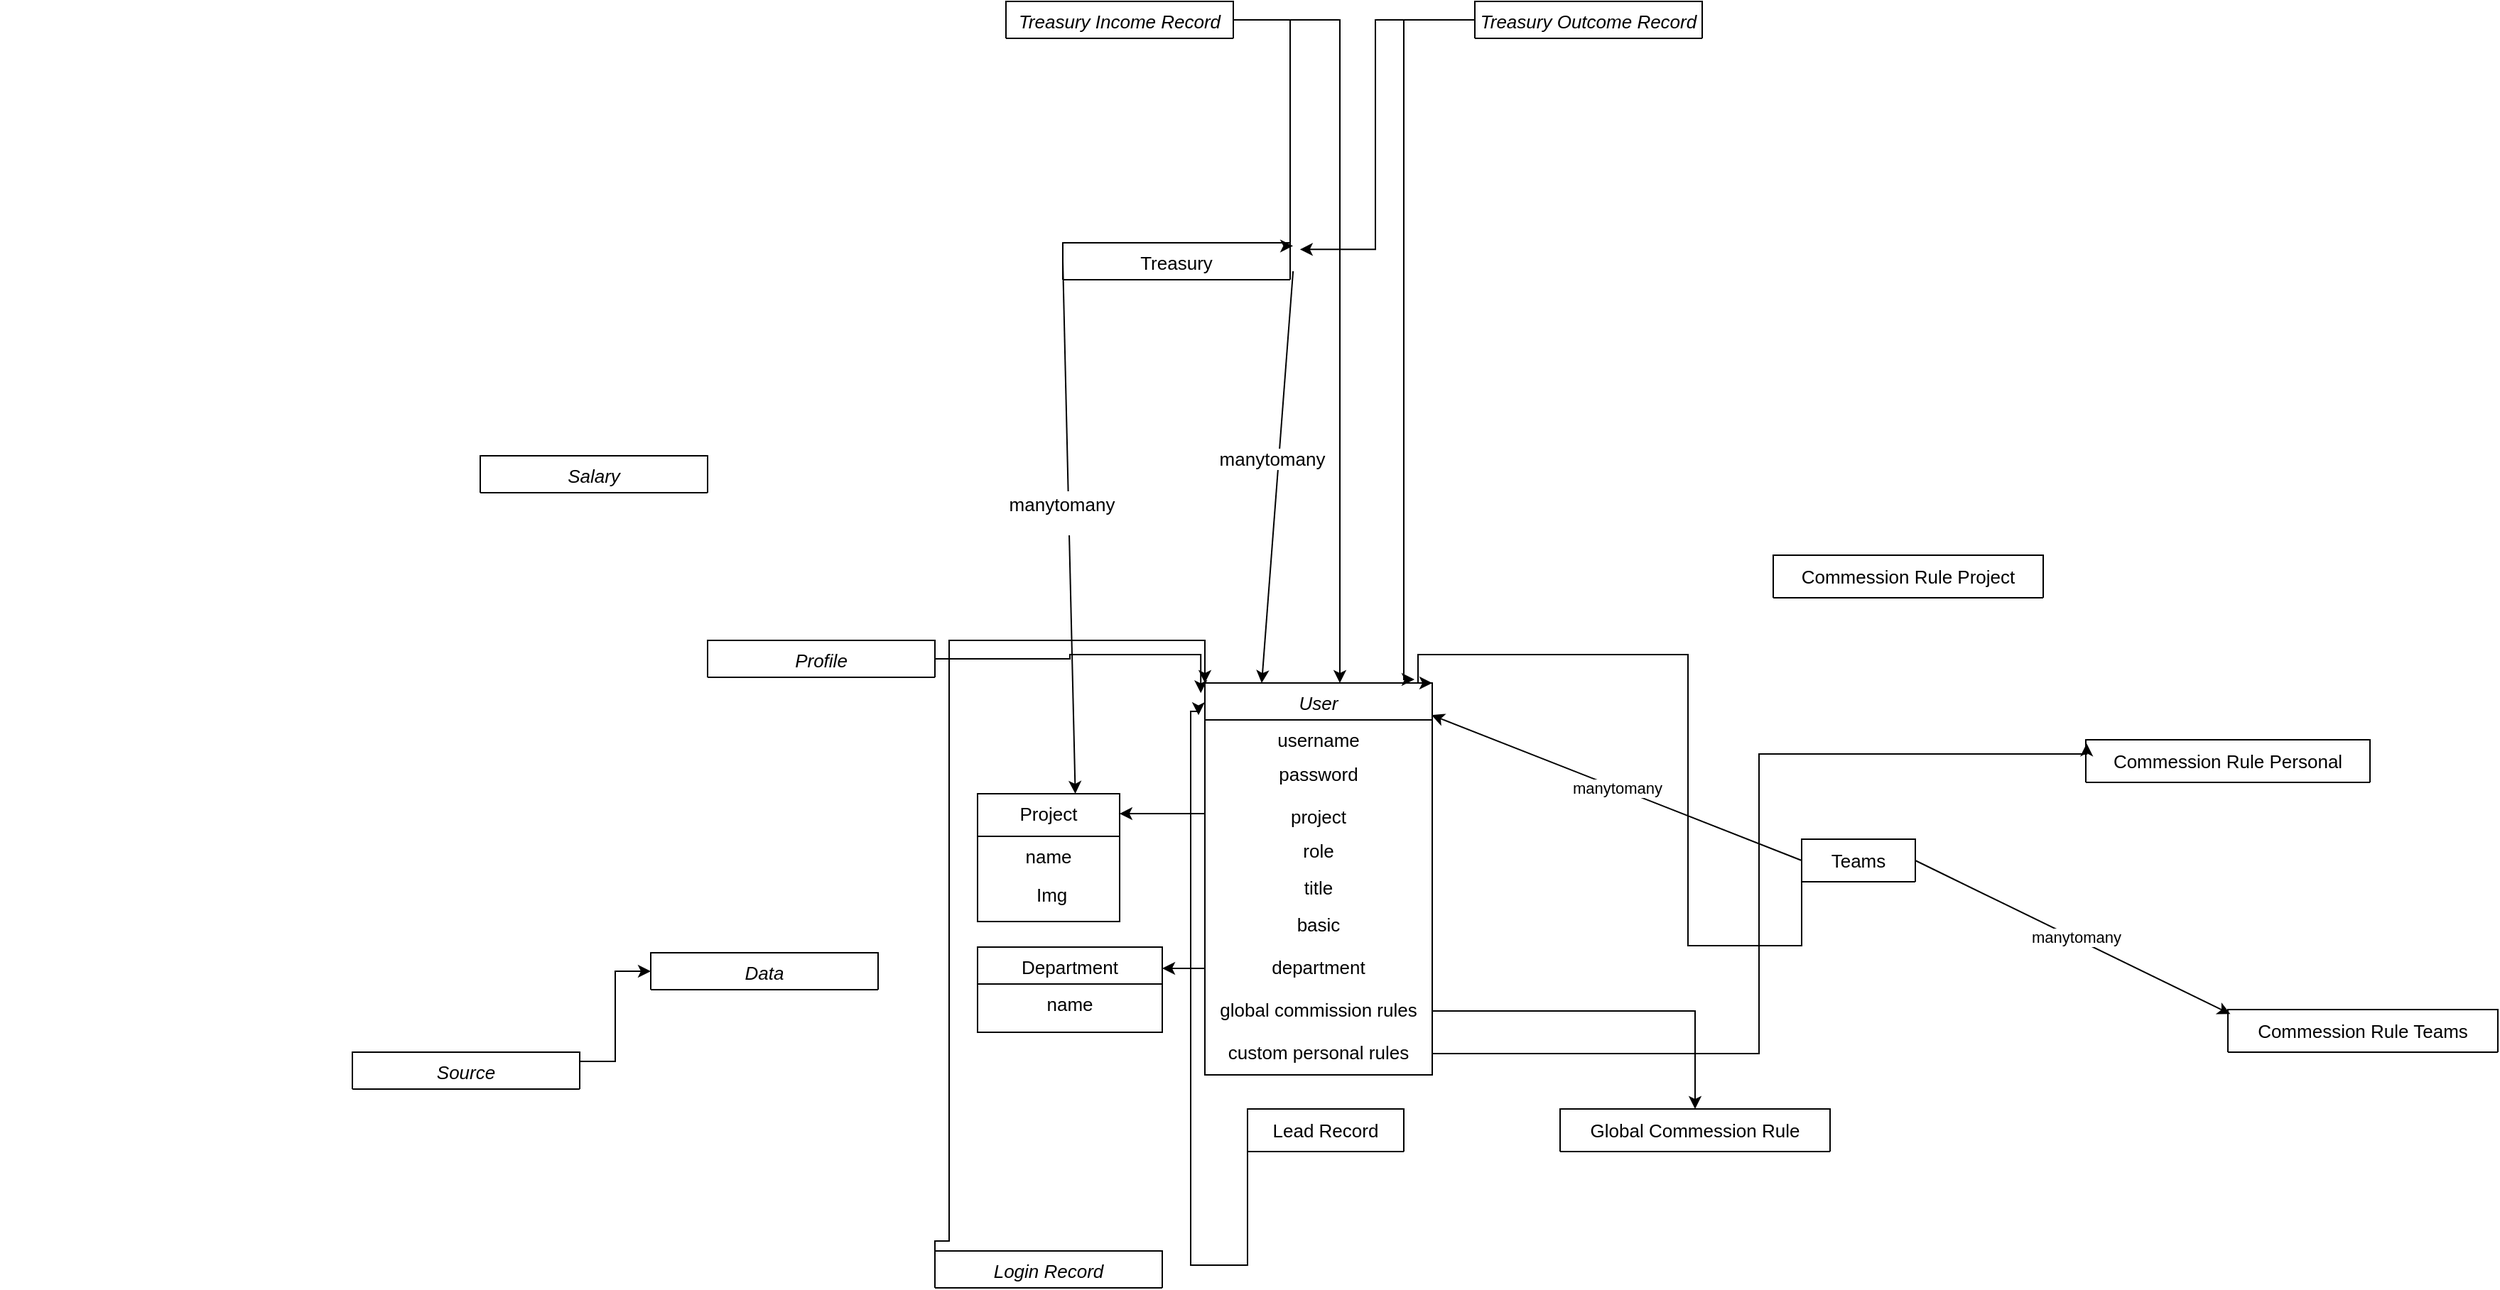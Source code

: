 <mxfile version="24.0.5" type="device">
  <diagram id="C5RBs43oDa-KdzZeNtuy" name="Page-1">
    <mxGraphModel dx="1195" dy="1643" grid="1" gridSize="10" guides="1" tooltips="1" connect="1" arrows="1" fold="1" page="1" pageScale="1" pageWidth="2000" pageHeight="1000" math="0" shadow="0">
      <root>
        <mxCell id="WIyWlLk6GJQsqaUBKTNV-0" />
        <mxCell id="WIyWlLk6GJQsqaUBKTNV-1" parent="WIyWlLk6GJQsqaUBKTNV-0" />
        <mxCell id="zkfFHV4jXpPFQw0GAbJ--0" value="User" style="swimlane;fontStyle=2;align=center;verticalAlign=top;childLayout=stackLayout;horizontal=1;startSize=26;horizontalStack=0;resizeParent=1;resizeLast=0;collapsible=1;marginBottom=0;rounded=0;shadow=0;strokeWidth=1;fontSize=13;" parent="WIyWlLk6GJQsqaUBKTNV-1" vertex="1">
          <mxGeometry x="950" y="320" width="160" height="276" as="geometry">
            <mxRectangle x="230" y="140" width="160" height="26" as="alternateBounds" />
          </mxGeometry>
        </mxCell>
        <mxCell id="zkfFHV4jXpPFQw0GAbJ--3" value="username" style="text;align=center;verticalAlign=top;spacingLeft=4;spacingRight=4;overflow=hidden;rotatable=0;points=[[0,0.5],[1,0.5]];portConstraint=eastwest;rounded=0;shadow=0;html=0;fontSize=13;" parent="zkfFHV4jXpPFQw0GAbJ--0" vertex="1">
          <mxGeometry y="26" width="160" height="24" as="geometry" />
        </mxCell>
        <mxCell id="4LN0bweoGvLOUeX2xWtK-4" value="password" style="text;align=center;verticalAlign=top;spacingLeft=4;spacingRight=4;overflow=hidden;rotatable=0;points=[[0,0.5],[1,0.5]];portConstraint=eastwest;rounded=0;shadow=0;html=0;fontSize=13;" parent="zkfFHV4jXpPFQw0GAbJ--0" vertex="1">
          <mxGeometry y="50" width="160" height="30" as="geometry" />
        </mxCell>
        <mxCell id="zkfFHV4jXpPFQw0GAbJ--1" value="project" style="text;align=center;verticalAlign=top;spacingLeft=4;spacingRight=4;overflow=hidden;rotatable=0;points=[[0,0.5],[1,0.5]];portConstraint=eastwest;fontSize=13;" parent="zkfFHV4jXpPFQw0GAbJ--0" vertex="1">
          <mxGeometry y="80" width="160" height="24" as="geometry" />
        </mxCell>
        <mxCell id="zkfFHV4jXpPFQw0GAbJ--2" value="role&#xa;" style="text;align=center;verticalAlign=top;spacingLeft=4;spacingRight=4;overflow=hidden;rotatable=0;points=[[0,0.5],[1,0.5]];portConstraint=eastwest;rounded=0;shadow=0;html=0;fontSize=13;" parent="zkfFHV4jXpPFQw0GAbJ--0" vertex="1">
          <mxGeometry y="104" width="160" height="26" as="geometry" />
        </mxCell>
        <mxCell id="BGlEVqKwnD3OIXZ4mzL4-14" value="title" style="text;align=center;verticalAlign=top;spacingLeft=4;spacingRight=4;overflow=hidden;rotatable=0;points=[[0,0.5],[1,0.5]];portConstraint=eastwest;rounded=0;shadow=0;html=0;fontSize=13;" parent="zkfFHV4jXpPFQw0GAbJ--0" vertex="1">
          <mxGeometry y="130" width="160" height="26" as="geometry" />
        </mxCell>
        <mxCell id="4LN0bweoGvLOUeX2xWtK-114" value="basic" style="text;align=center;verticalAlign=top;spacingLeft=4;spacingRight=4;overflow=hidden;rotatable=0;points=[[0,0.5],[1,0.5]];portConstraint=eastwest;rounded=0;shadow=0;html=0;fontSize=13;" parent="zkfFHV4jXpPFQw0GAbJ--0" vertex="1">
          <mxGeometry y="156" width="160" height="30" as="geometry" />
        </mxCell>
        <mxCell id="4LN0bweoGvLOUeX2xWtK-130" value="department" style="text;align=center;verticalAlign=top;spacingLeft=4;spacingRight=4;overflow=hidden;rotatable=0;points=[[0,0.5],[1,0.5]];portConstraint=eastwest;rounded=0;shadow=0;html=0;fontSize=13;" parent="zkfFHV4jXpPFQw0GAbJ--0" vertex="1">
          <mxGeometry y="186" width="160" height="30" as="geometry" />
        </mxCell>
        <mxCell id="BGlEVqKwnD3OIXZ4mzL4-32" value="global commission rules" style="text;align=center;verticalAlign=top;spacingLeft=4;spacingRight=4;overflow=hidden;rotatable=0;points=[[0,0.5],[1,0.5]];portConstraint=eastwest;rounded=0;shadow=0;html=0;fontSize=13;" parent="zkfFHV4jXpPFQw0GAbJ--0" vertex="1">
          <mxGeometry y="216" width="160" height="30" as="geometry" />
        </mxCell>
        <mxCell id="BGlEVqKwnD3OIXZ4mzL4-76" value="custom personal rules" style="text;align=center;verticalAlign=top;spacingLeft=4;spacingRight=4;overflow=hidden;rotatable=0;points=[[0,0.5],[1,0.5]];portConstraint=eastwest;rounded=0;shadow=0;html=0;fontSize=13;" parent="zkfFHV4jXpPFQw0GAbJ--0" vertex="1">
          <mxGeometry y="246" width="160" height="30" as="geometry" />
        </mxCell>
        <mxCell id="zkfFHV4jXpPFQw0GAbJ--13" value="Project" style="swimlane;fontStyle=0;align=center;verticalAlign=top;childLayout=stackLayout;horizontal=1;startSize=30;horizontalStack=0;resizeParent=1;resizeLast=0;collapsible=1;marginBottom=0;rounded=0;shadow=0;strokeWidth=1;fontSize=13;" parent="WIyWlLk6GJQsqaUBKTNV-1" vertex="1">
          <mxGeometry x="790" y="398" width="100" height="90" as="geometry">
            <mxRectangle x="340" y="380" width="170" height="26" as="alternateBounds" />
          </mxGeometry>
        </mxCell>
        <mxCell id="zkfFHV4jXpPFQw0GAbJ--14" value="name&#xa;" style="text;align=center;verticalAlign=top;spacingLeft=4;spacingRight=4;overflow=hidden;rotatable=0;points=[[0,0.5],[1,0.5]];portConstraint=eastwest;fontSize=13;" parent="zkfFHV4jXpPFQw0GAbJ--13" vertex="1">
          <mxGeometry y="30" width="100" height="26" as="geometry" />
        </mxCell>
        <mxCell id="4LN0bweoGvLOUeX2xWtK-0" value="&amp;nbsp;Img" style="text;html=1;align=center;verticalAlign=middle;resizable=0;points=[];autosize=1;strokeColor=none;fillColor=none;fontSize=13;" parent="zkfFHV4jXpPFQw0GAbJ--13" vertex="1">
          <mxGeometry y="56" width="100" height="30" as="geometry" />
        </mxCell>
        <mxCell id="4LN0bweoGvLOUeX2xWtK-19" style="edgeStyle=elbowEdgeStyle;rounded=0;orthogonalLoop=1;jettySize=auto;html=1;exitX=0.75;exitY=0;exitDx=0;exitDy=0;align=center;fontSize=13;" parent="WIyWlLk6GJQsqaUBKTNV-1" edge="1">
          <mxGeometry relative="1" as="geometry">
            <mxPoint x="150" y="-5" as="sourcePoint" />
            <mxPoint x="150" y="-5" as="targetPoint" />
          </mxGeometry>
        </mxCell>
        <mxCell id="4LN0bweoGvLOUeX2xWtK-20" style="edgeStyle=elbowEdgeStyle;rounded=0;orthogonalLoop=1;jettySize=auto;html=1;exitX=0.5;exitY=0;exitDx=0;exitDy=0;align=center;fontSize=13;" parent="WIyWlLk6GJQsqaUBKTNV-1" edge="1">
          <mxGeometry relative="1" as="geometry">
            <mxPoint x="110" y="-5" as="sourcePoint" />
            <mxPoint x="110" y="-5" as="targetPoint" />
          </mxGeometry>
        </mxCell>
        <mxCell id="4LN0bweoGvLOUeX2xWtK-21" value="Treasury" style="swimlane;fontStyle=0;align=center;verticalAlign=top;childLayout=stackLayout;horizontal=1;startSize=26;horizontalStack=0;resizeParent=1;resizeLast=0;collapsible=1;marginBottom=0;rounded=0;shadow=0;strokeWidth=1;fontSize=13;" parent="WIyWlLk6GJQsqaUBKTNV-1" vertex="1" collapsed="1">
          <mxGeometry x="850" y="10" width="160" height="26" as="geometry">
            <mxRectangle x="850" y="10" width="100" height="110" as="alternateBounds" />
          </mxGeometry>
        </mxCell>
        <mxCell id="4LN0bweoGvLOUeX2xWtK-22" value="name" style="text;align=center;verticalAlign=top;spacingLeft=4;spacingRight=4;overflow=hidden;rotatable=0;points=[[0,0.5],[1,0.5]];portConstraint=eastwest;fontSize=13;" parent="4LN0bweoGvLOUeX2xWtK-21" vertex="1">
          <mxGeometry y="26" width="100" height="26" as="geometry" />
        </mxCell>
        <mxCell id="4LN0bweoGvLOUeX2xWtK-23" value="owners" style="text;align=center;verticalAlign=top;spacingLeft=4;spacingRight=4;overflow=hidden;rotatable=0;points=[[0,0.5],[1,0.5]];portConstraint=eastwest;rounded=0;shadow=0;html=0;fontSize=13;" parent="4LN0bweoGvLOUeX2xWtK-21" vertex="1">
          <mxGeometry y="52" width="100" height="26" as="geometry" />
        </mxCell>
        <mxCell id="4LN0bweoGvLOUeX2xWtK-24" value="projects" style="text;align=center;verticalAlign=top;spacingLeft=4;spacingRight=4;overflow=hidden;rotatable=0;points=[[0,0.5],[1,0.5]];portConstraint=eastwest;rounded=0;shadow=0;html=0;fontSize=13;" parent="4LN0bweoGvLOUeX2xWtK-21" vertex="1">
          <mxGeometry y="78" width="100" height="26" as="geometry" />
        </mxCell>
        <mxCell id="4LN0bweoGvLOUeX2xWtK-29" value="" style="endArrow=classic;html=1;rounded=0;entryX=0.688;entryY=0;entryDx=0;entryDy=0;entryPerimeter=0;exitX=0;exitY=0.5;exitDx=0;exitDy=0;align=center;fontSize=13;" parent="WIyWlLk6GJQsqaUBKTNV-1" source="4LN0bweoGvLOUeX2xWtK-24" target="zkfFHV4jXpPFQw0GAbJ--13" edge="1">
          <mxGeometry relative="1" as="geometry">
            <mxPoint x="710" y="70" as="sourcePoint" />
            <mxPoint x="810" y="70" as="targetPoint" />
          </mxGeometry>
        </mxCell>
        <mxCell id="4LN0bweoGvLOUeX2xWtK-31" value="meny&lt;div style=&quot;font-size: 13px;&quot;&gt;&lt;br style=&quot;font-size: 13px;&quot;&gt;&lt;/div&gt;" style="edgeLabel;html=1;align=center;verticalAlign=middle;resizable=0;points=[];fontSize=13;" parent="4LN0bweoGvLOUeX2xWtK-29" vertex="1" connectable="0">
          <mxGeometry x="-0.06" y="1" relative="1" as="geometry">
            <mxPoint as="offset" />
          </mxGeometry>
        </mxCell>
        <mxCell id="4LN0bweoGvLOUeX2xWtK-32" value="manytomany" style="edgeLabel;html=1;align=center;verticalAlign=middle;resizable=0;points=[];fontSize=13;" parent="4LN0bweoGvLOUeX2xWtK-29" vertex="1" connectable="0">
          <mxGeometry x="-0.089" y="-5" relative="1" as="geometry">
            <mxPoint as="offset" />
          </mxGeometry>
        </mxCell>
        <mxCell id="4LN0bweoGvLOUeX2xWtK-33" value="" style="endArrow=classic;html=1;rounded=0;entryX=0.25;entryY=0;entryDx=0;entryDy=0;exitX=1.013;exitY=0.769;exitDx=0;exitDy=0;exitPerimeter=0;align=center;fontSize=13;" parent="WIyWlLk6GJQsqaUBKTNV-1" source="4LN0bweoGvLOUeX2xWtK-23" target="zkfFHV4jXpPFQw0GAbJ--0" edge="1">
          <mxGeometry relative="1" as="geometry">
            <mxPoint x="1220" y="150" as="sourcePoint" />
            <mxPoint x="1060" y="189" as="targetPoint" />
          </mxGeometry>
        </mxCell>
        <mxCell id="4LN0bweoGvLOUeX2xWtK-36" value="manytomany" style="edgeLabel;html=1;align=center;verticalAlign=middle;resizable=0;points=[];fontSize=13;" parent="4LN0bweoGvLOUeX2xWtK-33" vertex="1" connectable="0">
          <mxGeometry x="-0.089" y="-5" relative="1" as="geometry">
            <mxPoint as="offset" />
          </mxGeometry>
        </mxCell>
        <mxCell id="BGlEVqKwnD3OIXZ4mzL4-96" style="edgeStyle=orthogonalEdgeStyle;rounded=0;orthogonalLoop=1;jettySize=auto;html=1;exitX=1;exitY=0.25;exitDx=0;exitDy=0;entryX=0;entryY=0.5;entryDx=0;entryDy=0;" parent="WIyWlLk6GJQsqaUBKTNV-1" source="4LN0bweoGvLOUeX2xWtK-41" target="BGlEVqKwnD3OIXZ4mzL4-84" edge="1">
          <mxGeometry relative="1" as="geometry" />
        </mxCell>
        <mxCell id="4LN0bweoGvLOUeX2xWtK-41" value="Source" style="swimlane;fontStyle=2;align=center;verticalAlign=top;childLayout=stackLayout;horizontal=1;startSize=26;horizontalStack=0;resizeParent=1;resizeLast=0;collapsible=1;marginBottom=0;rounded=0;shadow=0;strokeWidth=1;fontSize=13;" parent="WIyWlLk6GJQsqaUBKTNV-1" vertex="1" collapsed="1">
          <mxGeometry x="350" y="580" width="160" height="26" as="geometry">
            <mxRectangle x="350" y="580" width="130" height="60" as="alternateBounds" />
          </mxGeometry>
        </mxCell>
        <mxCell id="4LN0bweoGvLOUeX2xWtK-42" value="name" style="text;align=center;verticalAlign=top;spacingLeft=4;spacingRight=4;overflow=hidden;rotatable=0;points=[[0,0.5],[1,0.5]];portConstraint=eastwest;rounded=0;shadow=0;html=0;fontSize=13;" parent="4LN0bweoGvLOUeX2xWtK-41" vertex="1">
          <mxGeometry y="26" width="130" height="24" as="geometry" />
        </mxCell>
        <mxCell id="4LN0bweoGvLOUeX2xWtK-47" value="Treasury Income Record" style="swimlane;fontStyle=2;align=center;verticalAlign=top;childLayout=stackLayout;horizontal=1;startSize=26;horizontalStack=0;resizeParent=1;resizeLast=0;collapsible=1;marginBottom=0;rounded=0;shadow=0;strokeWidth=1;fontSize=13;" parent="WIyWlLk6GJQsqaUBKTNV-1" vertex="1" collapsed="1">
          <mxGeometry x="810" y="-160" width="160" height="26" as="geometry">
            <mxRectangle x="810" y="-160" width="170" height="130" as="alternateBounds" />
          </mxGeometry>
        </mxCell>
        <mxCell id="4LN0bweoGvLOUeX2xWtK-48" value="user" style="text;align=center;verticalAlign=top;spacingLeft=4;spacingRight=4;overflow=hidden;rotatable=0;points=[[0,0.5],[1,0.5]];portConstraint=eastwest;rounded=0;shadow=0;html=0;fontSize=13;" parent="4LN0bweoGvLOUeX2xWtK-47" vertex="1">
          <mxGeometry y="26" width="170" height="24" as="geometry" />
        </mxCell>
        <mxCell id="4LN0bweoGvLOUeX2xWtK-49" value="amount" style="text;align=center;verticalAlign=top;spacingLeft=4;spacingRight=4;overflow=hidden;rotatable=0;points=[[0,0.5],[1,0.5]];portConstraint=eastwest;rounded=0;shadow=0;html=0;fontSize=13;" parent="4LN0bweoGvLOUeX2xWtK-47" vertex="1">
          <mxGeometry y="50" width="170" height="26" as="geometry" />
        </mxCell>
        <mxCell id="4LN0bweoGvLOUeX2xWtK-50" value="details" style="text;align=center;verticalAlign=top;spacingLeft=4;spacingRight=4;overflow=hidden;rotatable=0;points=[[0,0.5],[1,0.5]];portConstraint=eastwest;fontSize=13;" parent="4LN0bweoGvLOUeX2xWtK-47" vertex="1">
          <mxGeometry y="76" width="170" height="24" as="geometry" />
        </mxCell>
        <mxCell id="4LN0bweoGvLOUeX2xWtK-51" value="Treasury" style="text;align=center;verticalAlign=top;spacingLeft=4;spacingRight=4;overflow=hidden;rotatable=0;points=[[0,0.5],[1,0.5]];portConstraint=eastwest;fontSize=13;" parent="4LN0bweoGvLOUeX2xWtK-47" vertex="1">
          <mxGeometry y="100" width="170" height="24" as="geometry" />
        </mxCell>
        <mxCell id="4LN0bweoGvLOUeX2xWtK-52" style="edgeStyle=elbowEdgeStyle;rounded=0;orthogonalLoop=1;jettySize=auto;html=1;exitX=1;exitY=0.5;exitDx=0;exitDy=0;entryX=1.013;entryY=0.085;entryDx=0;entryDy=0;entryPerimeter=0;align=center;fontSize=13;" parent="WIyWlLk6GJQsqaUBKTNV-1" source="4LN0bweoGvLOUeX2xWtK-51" target="4LN0bweoGvLOUeX2xWtK-21" edge="1">
          <mxGeometry relative="1" as="geometry">
            <mxPoint x="990" y="10" as="targetPoint" />
            <Array as="points">
              <mxPoint x="1010" y="-10" />
              <mxPoint x="990" y="10" />
            </Array>
          </mxGeometry>
        </mxCell>
        <mxCell id="4LN0bweoGvLOUeX2xWtK-53" style="edgeStyle=elbowEdgeStyle;rounded=0;orthogonalLoop=1;jettySize=auto;html=1;exitX=1;exitY=0.5;exitDx=0;exitDy=0;align=center;fontSize=13;" parent="WIyWlLk6GJQsqaUBKTNV-1" source="4LN0bweoGvLOUeX2xWtK-48" edge="1">
          <mxGeometry relative="1" as="geometry">
            <Array as="points">
              <mxPoint x="1045" y="100" />
            </Array>
            <mxPoint x="1045" y="320" as="targetPoint" />
          </mxGeometry>
        </mxCell>
        <mxCell id="4LN0bweoGvLOUeX2xWtK-110" value="Commession Rule Teams" style="swimlane;fontStyle=0;childLayout=stackLayout;horizontal=1;startSize=30;horizontalStack=0;resizeParent=1;resizeParentMax=0;resizeLast=0;collapsible=1;marginBottom=0;whiteSpace=wrap;html=1;align=center;fontSize=13;" parent="WIyWlLk6GJQsqaUBKTNV-1" vertex="1" collapsed="1">
          <mxGeometry x="1670" y="550" width="190" height="30" as="geometry">
            <mxRectangle x="1670" y="550" width="170" height="120" as="alternateBounds" />
          </mxGeometry>
        </mxCell>
        <mxCell id="4LN0bweoGvLOUeX2xWtK-112" value="min" style="text;strokeColor=none;fillColor=none;align=center;verticalAlign=middle;spacingLeft=4;spacingRight=4;overflow=hidden;points=[[0,0.5],[1,0.5]];portConstraint=eastwest;rotatable=0;whiteSpace=wrap;html=1;fontSize=13;" parent="4LN0bweoGvLOUeX2xWtK-110" vertex="1">
          <mxGeometry y="30" width="170" height="30" as="geometry" />
        </mxCell>
        <mxCell id="4LN0bweoGvLOUeX2xWtK-113" value="max" style="text;strokeColor=none;fillColor=none;align=center;verticalAlign=middle;spacingLeft=4;spacingRight=4;overflow=hidden;points=[[0,0.5],[1,0.5]];portConstraint=eastwest;rotatable=0;whiteSpace=wrap;html=1;fontSize=13;" parent="4LN0bweoGvLOUeX2xWtK-110" vertex="1">
          <mxGeometry y="60" width="170" height="30" as="geometry" />
        </mxCell>
        <mxCell id="BGlEVqKwnD3OIXZ4mzL4-15" value="price" style="text;strokeColor=none;fillColor=none;align=center;verticalAlign=middle;spacingLeft=4;spacingRight=4;overflow=hidden;points=[[0,0.5],[1,0.5]];portConstraint=eastwest;rotatable=0;whiteSpace=wrap;html=1;fontSize=13;" parent="4LN0bweoGvLOUeX2xWtK-110" vertex="1">
          <mxGeometry y="90" width="170" height="30" as="geometry" />
        </mxCell>
        <mxCell id="4LN0bweoGvLOUeX2xWtK-116" value="Teams" style="swimlane;fontStyle=0;childLayout=stackLayout;horizontal=1;startSize=30;horizontalStack=0;resizeParent=1;resizeParentMax=0;resizeLast=0;collapsible=1;marginBottom=0;whiteSpace=wrap;html=1;align=center;fontSize=13;" parent="WIyWlLk6GJQsqaUBKTNV-1" vertex="1" collapsed="1">
          <mxGeometry x="1370" y="430" width="80" height="30" as="geometry">
            <mxRectangle x="1370" y="430" width="170" height="150" as="alternateBounds" />
          </mxGeometry>
        </mxCell>
        <mxCell id="4LN0bweoGvLOUeX2xWtK-118" value="name" style="text;strokeColor=none;fillColor=none;align=center;verticalAlign=middle;spacingLeft=4;spacingRight=4;overflow=hidden;points=[[0,0.5],[1,0.5]];portConstraint=eastwest;rotatable=0;whiteSpace=wrap;html=1;fontSize=13;" parent="4LN0bweoGvLOUeX2xWtK-116" vertex="1">
          <mxGeometry y="30" width="170" height="30" as="geometry" />
        </mxCell>
        <mxCell id="4LN0bweoGvLOUeX2xWtK-117" value="monitor" style="text;strokeColor=none;fillColor=none;align=center;verticalAlign=middle;spacingLeft=4;spacingRight=4;overflow=hidden;points=[[0,0.5],[1,0.5]];portConstraint=eastwest;rotatable=0;whiteSpace=wrap;html=1;fontSize=13;" parent="4LN0bweoGvLOUeX2xWtK-116" vertex="1">
          <mxGeometry y="60" width="170" height="30" as="geometry" />
        </mxCell>
        <mxCell id="BGlEVqKwnD3OIXZ4mzL4-9" value="users" style="text;strokeColor=none;fillColor=none;align=center;verticalAlign=middle;spacingLeft=4;spacingRight=4;overflow=hidden;points=[[0,0.5],[1,0.5]];portConstraint=eastwest;rotatable=0;whiteSpace=wrap;html=1;fontSize=13;" parent="4LN0bweoGvLOUeX2xWtK-116" vertex="1">
          <mxGeometry y="90" width="170" height="30" as="geometry" />
        </mxCell>
        <mxCell id="BGlEVqKwnD3OIXZ4mzL4-16" value="commission rules" style="text;strokeColor=none;fillColor=none;align=center;verticalAlign=middle;spacingLeft=4;spacingRight=4;overflow=hidden;points=[[0,0.5],[1,0.5]];portConstraint=eastwest;rotatable=0;whiteSpace=wrap;html=1;fontSize=13;" parent="4LN0bweoGvLOUeX2xWtK-116" vertex="1">
          <mxGeometry y="120" width="170" height="30" as="geometry" />
        </mxCell>
        <mxCell id="4LN0bweoGvLOUeX2xWtK-119" value="Treasury Outcome Record" style="swimlane;fontStyle=2;align=center;verticalAlign=top;childLayout=stackLayout;horizontal=1;startSize=26;horizontalStack=0;resizeParent=1;resizeLast=0;collapsible=1;marginBottom=0;rounded=0;shadow=0;strokeWidth=1;fontSize=13;" parent="WIyWlLk6GJQsqaUBKTNV-1" vertex="1" collapsed="1">
          <mxGeometry x="1140" y="-160" width="160" height="26" as="geometry">
            <mxRectangle x="1140" y="-160" width="180" height="130" as="alternateBounds" />
          </mxGeometry>
        </mxCell>
        <mxCell id="4LN0bweoGvLOUeX2xWtK-120" value="user" style="text;align=center;verticalAlign=top;spacingLeft=4;spacingRight=4;overflow=hidden;rotatable=0;points=[[0,0.5],[1,0.5]];portConstraint=eastwest;rounded=0;shadow=0;html=0;fontSize=13;" parent="4LN0bweoGvLOUeX2xWtK-119" vertex="1">
          <mxGeometry y="26" width="180" height="24" as="geometry" />
        </mxCell>
        <mxCell id="4LN0bweoGvLOUeX2xWtK-121" value="amount" style="text;align=center;verticalAlign=top;spacingLeft=4;spacingRight=4;overflow=hidden;rotatable=0;points=[[0,0.5],[1,0.5]];portConstraint=eastwest;rounded=0;shadow=0;html=0;fontSize=13;" parent="4LN0bweoGvLOUeX2xWtK-119" vertex="1">
          <mxGeometry y="50" width="180" height="26" as="geometry" />
        </mxCell>
        <mxCell id="4LN0bweoGvLOUeX2xWtK-122" value="details" style="text;align=center;verticalAlign=top;spacingLeft=4;spacingRight=4;overflow=hidden;rotatable=0;points=[[0,0.5],[1,0.5]];portConstraint=eastwest;fontSize=13;" parent="4LN0bweoGvLOUeX2xWtK-119" vertex="1">
          <mxGeometry y="76" width="180" height="24" as="geometry" />
        </mxCell>
        <mxCell id="4LN0bweoGvLOUeX2xWtK-123" value="Treasury" style="text;align=center;verticalAlign=top;spacingLeft=4;spacingRight=4;overflow=hidden;rotatable=0;points=[[0,0.5],[1,0.5]];portConstraint=eastwest;fontSize=13;" parent="4LN0bweoGvLOUeX2xWtK-119" vertex="1">
          <mxGeometry y="100" width="180" height="24" as="geometry" />
        </mxCell>
        <mxCell id="4LN0bweoGvLOUeX2xWtK-125" style="edgeStyle=elbowEdgeStyle;rounded=0;orthogonalLoop=1;jettySize=auto;html=1;exitX=0;exitY=0.5;exitDx=0;exitDy=0;entryX=1.043;entryY=0.179;entryDx=0;entryDy=0;entryPerimeter=0;" parent="WIyWlLk6GJQsqaUBKTNV-1" source="4LN0bweoGvLOUeX2xWtK-123" target="4LN0bweoGvLOUeX2xWtK-21" edge="1">
          <mxGeometry relative="1" as="geometry">
            <Array as="points">
              <mxPoint x="1070" />
            </Array>
          </mxGeometry>
        </mxCell>
        <mxCell id="4LN0bweoGvLOUeX2xWtK-126" style="edgeStyle=elbowEdgeStyle;rounded=0;orthogonalLoop=1;jettySize=auto;html=1;exitX=0;exitY=0.5;exitDx=0;exitDy=0;entryX=0.922;entryY=-0.009;entryDx=0;entryDy=0;entryPerimeter=0;" parent="WIyWlLk6GJQsqaUBKTNV-1" source="4LN0bweoGvLOUeX2xWtK-120" target="zkfFHV4jXpPFQw0GAbJ--0" edge="1">
          <mxGeometry relative="1" as="geometry">
            <mxPoint x="1090" y="310" as="targetPoint" />
            <Array as="points">
              <mxPoint x="1090" y="90" />
            </Array>
          </mxGeometry>
        </mxCell>
        <mxCell id="4LN0bweoGvLOUeX2xWtK-127" value="Department&#xa;" style="swimlane;fontStyle=0;align=center;verticalAlign=top;childLayout=stackLayout;horizontal=1;startSize=26;horizontalStack=0;resizeParent=1;resizeLast=0;collapsible=1;marginBottom=0;rounded=0;shadow=0;strokeWidth=1;fontSize=13;" parent="WIyWlLk6GJQsqaUBKTNV-1" vertex="1">
          <mxGeometry x="790" y="506" width="130" height="60" as="geometry">
            <mxRectangle x="130" y="380" width="160" height="26" as="alternateBounds" />
          </mxGeometry>
        </mxCell>
        <mxCell id="4LN0bweoGvLOUeX2xWtK-128" value="name" style="text;align=center;verticalAlign=top;spacingLeft=4;spacingRight=4;overflow=hidden;rotatable=0;points=[[0,0.5],[1,0.5]];portConstraint=eastwest;fontSize=13;" parent="4LN0bweoGvLOUeX2xWtK-127" vertex="1">
          <mxGeometry y="26" width="130" height="26" as="geometry" />
        </mxCell>
        <mxCell id="4LN0bweoGvLOUeX2xWtK-131" style="edgeStyle=elbowEdgeStyle;rounded=0;orthogonalLoop=1;jettySize=auto;html=1;exitX=0;exitY=0.5;exitDx=0;exitDy=0;entryX=1;entryY=0.25;entryDx=0;entryDy=0;" parent="WIyWlLk6GJQsqaUBKTNV-1" source="4LN0bweoGvLOUeX2xWtK-130" target="4LN0bweoGvLOUeX2xWtK-127" edge="1">
          <mxGeometry relative="1" as="geometry" />
        </mxCell>
        <mxCell id="BGlEVqKwnD3OIXZ4mzL4-12" value="" style="endArrow=classic;html=1;rounded=0;exitX=0;exitY=0.5;exitDx=0;exitDy=0;entryX=0.997;entryY=0.082;entryDx=0;entryDy=0;entryPerimeter=0;" parent="WIyWlLk6GJQsqaUBKTNV-1" source="BGlEVqKwnD3OIXZ4mzL4-9" target="zkfFHV4jXpPFQw0GAbJ--0" edge="1">
          <mxGeometry relative="1" as="geometry">
            <mxPoint x="1410" y="695.0" as="sourcePoint" />
            <mxPoint x="1140" y="510" as="targetPoint" />
            <Array as="points" />
          </mxGeometry>
        </mxCell>
        <mxCell id="BGlEVqKwnD3OIXZ4mzL4-13" value="manytomany" style="edgeLabel;resizable=0;html=1;;align=center;verticalAlign=middle;" parent="BGlEVqKwnD3OIXZ4mzL4-12" connectable="0" vertex="1">
          <mxGeometry relative="1" as="geometry" />
        </mxCell>
        <mxCell id="BGlEVqKwnD3OIXZ4mzL4-17" value="" style="endArrow=classic;html=1;rounded=0;entryX=0.009;entryY=0.105;entryDx=0;entryDy=0;entryPerimeter=0;exitX=1;exitY=0.5;exitDx=0;exitDy=0;" parent="WIyWlLk6GJQsqaUBKTNV-1" target="4LN0bweoGvLOUeX2xWtK-110" edge="1" source="BGlEVqKwnD3OIXZ4mzL4-16">
          <mxGeometry relative="1" as="geometry">
            <mxPoint x="1540" y="565" as="sourcePoint" />
            <mxPoint x="1640" y="565" as="targetPoint" />
            <Array as="points" />
          </mxGeometry>
        </mxCell>
        <mxCell id="BGlEVqKwnD3OIXZ4mzL4-20" value="manytomany" style="edgeLabel;html=1;align=center;verticalAlign=middle;resizable=0;points=[];" parent="BGlEVqKwnD3OIXZ4mzL4-17" vertex="1" connectable="0">
          <mxGeometry x="0.035" y="-5" relative="1" as="geometry">
            <mxPoint y="-7" as="offset" />
          </mxGeometry>
        </mxCell>
        <mxCell id="BGlEVqKwnD3OIXZ4mzL4-21" value="Commession Rule Personal" style="swimlane;fontStyle=0;childLayout=stackLayout;horizontal=1;startSize=30;horizontalStack=0;resizeParent=1;resizeParentMax=0;resizeLast=0;collapsible=1;marginBottom=0;whiteSpace=wrap;html=1;align=center;fontSize=13;" parent="WIyWlLk6GJQsqaUBKTNV-1" vertex="1" collapsed="1">
          <mxGeometry x="1570" y="360" width="200" height="30" as="geometry">
            <mxRectangle x="1570" y="360" width="190" height="120" as="alternateBounds" />
          </mxGeometry>
        </mxCell>
        <mxCell id="BGlEVqKwnD3OIXZ4mzL4-22" value="min" style="text;strokeColor=none;fillColor=none;align=center;verticalAlign=middle;spacingLeft=4;spacingRight=4;overflow=hidden;points=[[0,0.5],[1,0.5]];portConstraint=eastwest;rotatable=0;whiteSpace=wrap;html=1;fontSize=13;" parent="BGlEVqKwnD3OIXZ4mzL4-21" vertex="1">
          <mxGeometry y="30" width="190" height="30" as="geometry" />
        </mxCell>
        <mxCell id="BGlEVqKwnD3OIXZ4mzL4-23" value="max" style="text;strokeColor=none;fillColor=none;align=center;verticalAlign=middle;spacingLeft=4;spacingRight=4;overflow=hidden;points=[[0,0.5],[1,0.5]];portConstraint=eastwest;rotatable=0;whiteSpace=wrap;html=1;fontSize=13;" parent="BGlEVqKwnD3OIXZ4mzL4-21" vertex="1">
          <mxGeometry y="60" width="190" height="30" as="geometry" />
        </mxCell>
        <mxCell id="BGlEVqKwnD3OIXZ4mzL4-24" value="price" style="text;strokeColor=none;fillColor=none;align=center;verticalAlign=middle;spacingLeft=4;spacingRight=4;overflow=hidden;points=[[0,0.5],[1,0.5]];portConstraint=eastwest;rotatable=0;whiteSpace=wrap;html=1;fontSize=13;" parent="BGlEVqKwnD3OIXZ4mzL4-21" vertex="1">
          <mxGeometry y="90" width="190" height="30" as="geometry" />
        </mxCell>
        <mxCell id="BGlEVqKwnD3OIXZ4mzL4-25" value="Commession Rule Project" style="swimlane;fontStyle=0;childLayout=stackLayout;horizontal=1;startSize=30;horizontalStack=0;resizeParent=1;resizeParentMax=0;resizeLast=0;collapsible=1;marginBottom=0;whiteSpace=wrap;html=1;align=center;fontSize=13;" parent="WIyWlLk6GJQsqaUBKTNV-1" vertex="1" collapsed="1">
          <mxGeometry x="1350" y="230" width="190" height="30" as="geometry">
            <mxRectangle x="1350" y="230" width="190" height="120" as="alternateBounds" />
          </mxGeometry>
        </mxCell>
        <mxCell id="BGlEVqKwnD3OIXZ4mzL4-26" value="min" style="text;strokeColor=none;fillColor=none;align=center;verticalAlign=middle;spacingLeft=4;spacingRight=4;overflow=hidden;points=[[0,0.5],[1,0.5]];portConstraint=eastwest;rotatable=0;whiteSpace=wrap;html=1;fontSize=13;" parent="BGlEVqKwnD3OIXZ4mzL4-25" vertex="1">
          <mxGeometry y="30" width="190" height="30" as="geometry" />
        </mxCell>
        <mxCell id="BGlEVqKwnD3OIXZ4mzL4-27" value="max" style="text;strokeColor=none;fillColor=none;align=center;verticalAlign=middle;spacingLeft=4;spacingRight=4;overflow=hidden;points=[[0,0.5],[1,0.5]];portConstraint=eastwest;rotatable=0;whiteSpace=wrap;html=1;fontSize=13;" parent="BGlEVqKwnD3OIXZ4mzL4-25" vertex="1">
          <mxGeometry y="60" width="190" height="30" as="geometry" />
        </mxCell>
        <mxCell id="BGlEVqKwnD3OIXZ4mzL4-28" value="price" style="text;strokeColor=none;fillColor=none;align=center;verticalAlign=middle;spacingLeft=4;spacingRight=4;overflow=hidden;points=[[0,0.5],[1,0.5]];portConstraint=eastwest;rotatable=0;whiteSpace=wrap;html=1;fontSize=13;" parent="BGlEVqKwnD3OIXZ4mzL4-25" vertex="1">
          <mxGeometry y="90" width="190" height="30" as="geometry" />
        </mxCell>
        <mxCell id="BGlEVqKwnD3OIXZ4mzL4-31" style="edgeStyle=orthogonalEdgeStyle;rounded=0;orthogonalLoop=1;jettySize=auto;html=1;exitX=0;exitY=0.5;exitDx=0;exitDy=0;entryX=1;entryY=0;entryDx=0;entryDy=0;" parent="WIyWlLk6GJQsqaUBKTNV-1" source="4LN0bweoGvLOUeX2xWtK-117" target="zkfFHV4jXpPFQw0GAbJ--0" edge="1">
          <mxGeometry relative="1" as="geometry">
            <Array as="points">
              <mxPoint x="1290" y="505" />
              <mxPoint x="1290" y="300" />
              <mxPoint x="1100" y="300" />
            </Array>
          </mxGeometry>
        </mxCell>
        <mxCell id="BGlEVqKwnD3OIXZ4mzL4-33" style="edgeStyle=orthogonalEdgeStyle;rounded=0;orthogonalLoop=1;jettySize=auto;html=1;exitX=0;exitY=0.5;exitDx=0;exitDy=0;entryX=0.999;entryY=0.156;entryDx=0;entryDy=0;entryPerimeter=0;" parent="WIyWlLk6GJQsqaUBKTNV-1" source="zkfFHV4jXpPFQw0GAbJ--1" target="zkfFHV4jXpPFQw0GAbJ--13" edge="1">
          <mxGeometry relative="1" as="geometry" />
        </mxCell>
        <mxCell id="BGlEVqKwnD3OIXZ4mzL4-35" value="Lead Record" style="swimlane;fontStyle=0;childLayout=stackLayout;horizontal=1;startSize=30;horizontalStack=0;resizeParent=1;resizeParentMax=0;resizeLast=0;collapsible=1;marginBottom=0;whiteSpace=wrap;html=1;align=center;fontSize=13;" parent="WIyWlLk6GJQsqaUBKTNV-1" vertex="1" collapsed="1">
          <mxGeometry x="980" y="620" width="110" height="30" as="geometry">
            <mxRectangle x="980" y="620" width="190" height="150" as="alternateBounds" />
          </mxGeometry>
        </mxCell>
        <mxCell id="BGlEVqKwnD3OIXZ4mzL4-36" value="phone" style="text;strokeColor=none;fillColor=none;align=center;verticalAlign=middle;spacingLeft=4;spacingRight=4;overflow=hidden;points=[[0,0.5],[1,0.5]];portConstraint=eastwest;rotatable=0;whiteSpace=wrap;html=1;fontSize=13;" parent="BGlEVqKwnD3OIXZ4mzL4-35" vertex="1">
          <mxGeometry y="30" width="190" height="30" as="geometry" />
        </mxCell>
        <mxCell id="BGlEVqKwnD3OIXZ4mzL4-37" value="name" style="text;strokeColor=none;fillColor=none;align=center;verticalAlign=middle;spacingLeft=4;spacingRight=4;overflow=hidden;points=[[0,0.5],[1,0.5]];portConstraint=eastwest;rotatable=0;whiteSpace=wrap;html=1;fontSize=13;" parent="BGlEVqKwnD3OIXZ4mzL4-35" vertex="1">
          <mxGeometry y="60" width="190" height="30" as="geometry" />
        </mxCell>
        <mxCell id="BGlEVqKwnD3OIXZ4mzL4-38" value="user" style="text;strokeColor=none;fillColor=none;align=center;verticalAlign=middle;spacingLeft=4;spacingRight=4;overflow=hidden;points=[[0,0.5],[1,0.5]];portConstraint=eastwest;rotatable=0;whiteSpace=wrap;html=1;fontSize=13;" parent="BGlEVqKwnD3OIXZ4mzL4-35" vertex="1">
          <mxGeometry y="90" width="190" height="30" as="geometry" />
        </mxCell>
        <mxCell id="BGlEVqKwnD3OIXZ4mzL4-40" value="date" style="text;strokeColor=none;fillColor=none;align=center;verticalAlign=middle;spacingLeft=4;spacingRight=4;overflow=hidden;points=[[0,0.5],[1,0.5]];portConstraint=eastwest;rotatable=0;whiteSpace=wrap;html=1;fontSize=13;" parent="BGlEVqKwnD3OIXZ4mzL4-35" vertex="1">
          <mxGeometry y="120" width="190" height="30" as="geometry" />
        </mxCell>
        <mxCell id="BGlEVqKwnD3OIXZ4mzL4-39" style="edgeStyle=orthogonalEdgeStyle;rounded=0;orthogonalLoop=1;jettySize=auto;html=1;exitX=0;exitY=0.5;exitDx=0;exitDy=0;entryX=-0.028;entryY=0.082;entryDx=0;entryDy=0;entryPerimeter=0;" parent="WIyWlLk6GJQsqaUBKTNV-1" source="BGlEVqKwnD3OIXZ4mzL4-38" target="zkfFHV4jXpPFQw0GAbJ--0" edge="1">
          <mxGeometry relative="1" as="geometry">
            <mxPoint x="960" y="340" as="targetPoint" />
            <Array as="points">
              <mxPoint x="940" y="730" />
              <mxPoint x="940" y="340" />
            </Array>
          </mxGeometry>
        </mxCell>
        <mxCell id="BGlEVqKwnD3OIXZ4mzL4-41" value="Salary" style="swimlane;fontStyle=2;align=center;verticalAlign=top;childLayout=stackLayout;horizontal=1;startSize=26;horizontalStack=0;resizeParent=1;resizeLast=0;collapsible=1;marginBottom=0;rounded=0;shadow=0;strokeWidth=1;fontSize=13;" parent="WIyWlLk6GJQsqaUBKTNV-1" vertex="1" collapsed="1">
          <mxGeometry x="440" y="160" width="160" height="26" as="geometry">
            <mxRectangle x="440" y="160" width="130" height="296" as="alternateBounds" />
          </mxGeometry>
        </mxCell>
        <mxCell id="BGlEVqKwnD3OIXZ4mzL4-80" style="edgeStyle=orthogonalEdgeStyle;rounded=0;orthogonalLoop=1;jettySize=auto;html=1;exitX=1;exitY=0.5;exitDx=0;exitDy=0;" parent="BGlEVqKwnD3OIXZ4mzL4-41" source="BGlEVqKwnD3OIXZ4mzL4-49" edge="1">
          <mxGeometry relative="1" as="geometry">
            <mxPoint x="630" y="160" as="targetPoint" />
            <Array as="points">
              <mxPoint x="130" y="50" />
              <mxPoint x="630" y="50" />
            </Array>
          </mxGeometry>
        </mxCell>
        <mxCell id="BGlEVqKwnD3OIXZ4mzL4-49" value="user" style="text;align=center;verticalAlign=top;spacingLeft=4;spacingRight=4;overflow=hidden;rotatable=0;points=[[0,0.5],[1,0.5]];portConstraint=eastwest;rounded=0;shadow=0;html=0;fontSize=13;" parent="BGlEVqKwnD3OIXZ4mzL4-41" vertex="1">
          <mxGeometry y="26" width="130" height="30" as="geometry" />
        </mxCell>
        <mxCell id="BGlEVqKwnD3OIXZ4mzL4-53" value="basic" style="text;align=center;verticalAlign=top;spacingLeft=4;spacingRight=4;overflow=hidden;rotatable=0;points=[[0,0.5],[1,0.5]];portConstraint=eastwest;rounded=0;shadow=0;html=0;fontSize=13;" parent="BGlEVqKwnD3OIXZ4mzL4-41" vertex="1">
          <mxGeometry y="56" width="130" height="30" as="geometry" />
        </mxCell>
        <mxCell id="BGlEVqKwnD3OIXZ4mzL4-50" value="deduction" style="text;align=center;verticalAlign=top;spacingLeft=4;spacingRight=4;overflow=hidden;rotatable=0;points=[[0,0.5],[1,0.5]];portConstraint=eastwest;rounded=0;shadow=0;html=0;fontSize=13;" parent="BGlEVqKwnD3OIXZ4mzL4-41" vertex="1">
          <mxGeometry y="86" width="130" height="30" as="geometry" />
        </mxCell>
        <mxCell id="BGlEVqKwnD3OIXZ4mzL4-56" value="deduction days" style="text;align=center;verticalAlign=top;spacingLeft=4;spacingRight=4;overflow=hidden;rotatable=0;points=[[0,0.5],[1,0.5]];portConstraint=eastwest;rounded=0;shadow=0;html=0;fontSize=13;" parent="BGlEVqKwnD3OIXZ4mzL4-41" vertex="1">
          <mxGeometry y="116" width="130" height="30" as="geometry" />
        </mxCell>
        <mxCell id="BGlEVqKwnD3OIXZ4mzL4-52" value="commission" style="text;align=center;verticalAlign=top;spacingLeft=4;spacingRight=4;overflow=hidden;rotatable=0;points=[[0,0.5],[1,0.5]];portConstraint=eastwest;rounded=0;shadow=0;html=0;fontSize=13;" parent="BGlEVqKwnD3OIXZ4mzL4-41" vertex="1">
          <mxGeometry y="146" width="130" height="30" as="geometry" />
        </mxCell>
        <mxCell id="BGlEVqKwnD3OIXZ4mzL4-54" value="reward" style="text;align=center;verticalAlign=top;spacingLeft=4;spacingRight=4;overflow=hidden;rotatable=0;points=[[0,0.5],[1,0.5]];portConstraint=eastwest;rounded=0;shadow=0;html=0;fontSize=13;" parent="BGlEVqKwnD3OIXZ4mzL4-41" vertex="1">
          <mxGeometry y="176" width="130" height="30" as="geometry" />
        </mxCell>
        <mxCell id="BGlEVqKwnD3OIXZ4mzL4-57" value="reward days" style="text;align=center;verticalAlign=top;spacingLeft=4;spacingRight=4;overflow=hidden;rotatable=0;points=[[0,0.5],[1,0.5]];portConstraint=eastwest;rounded=0;shadow=0;html=0;fontSize=13;" parent="BGlEVqKwnD3OIXZ4mzL4-41" vertex="1">
          <mxGeometry y="206" width="130" height="30" as="geometry" />
        </mxCell>
        <mxCell id="BGlEVqKwnD3OIXZ4mzL4-55" value="salary" style="text;align=center;verticalAlign=top;spacingLeft=4;spacingRight=4;overflow=hidden;rotatable=0;points=[[0,0.5],[1,0.5]];portConstraint=eastwest;rounded=0;shadow=0;html=0;fontSize=13;" parent="BGlEVqKwnD3OIXZ4mzL4-41" vertex="1">
          <mxGeometry y="236" width="130" height="30" as="geometry" />
        </mxCell>
        <mxCell id="BGlEVqKwnD3OIXZ4mzL4-58" value="date" style="text;align=center;verticalAlign=top;spacingLeft=4;spacingRight=4;overflow=hidden;rotatable=0;points=[[0,0.5],[1,0.5]];portConstraint=eastwest;rounded=0;shadow=0;html=0;fontSize=13;" parent="BGlEVqKwnD3OIXZ4mzL4-41" vertex="1">
          <mxGeometry y="266" width="130" height="30" as="geometry" />
        </mxCell>
        <mxCell id="BGlEVqKwnD3OIXZ4mzL4-59" value="Global Commession Rule" style="swimlane;fontStyle=0;childLayout=stackLayout;horizontal=1;startSize=30;horizontalStack=0;resizeParent=1;resizeParentMax=0;resizeLast=0;collapsible=1;marginBottom=0;whiteSpace=wrap;html=1;align=center;fontSize=13;" parent="WIyWlLk6GJQsqaUBKTNV-1" vertex="1" collapsed="1">
          <mxGeometry x="1200" y="620" width="190" height="30" as="geometry">
            <mxRectangle x="1200" y="620" width="190" height="150" as="alternateBounds" />
          </mxGeometry>
        </mxCell>
        <mxCell id="BGlEVqKwnD3OIXZ4mzL4-60" value="min" style="text;strokeColor=none;fillColor=none;align=center;verticalAlign=middle;spacingLeft=4;spacingRight=4;overflow=hidden;points=[[0,0.5],[1,0.5]];portConstraint=eastwest;rotatable=0;whiteSpace=wrap;html=1;fontSize=13;" parent="BGlEVqKwnD3OIXZ4mzL4-59" vertex="1">
          <mxGeometry y="30" width="190" height="30" as="geometry" />
        </mxCell>
        <mxCell id="BGlEVqKwnD3OIXZ4mzL4-61" value="max" style="text;strokeColor=none;fillColor=none;align=center;verticalAlign=middle;spacingLeft=4;spacingRight=4;overflow=hidden;points=[[0,0.5],[1,0.5]];portConstraint=eastwest;rotatable=0;whiteSpace=wrap;html=1;fontSize=13;" parent="BGlEVqKwnD3OIXZ4mzL4-59" vertex="1">
          <mxGeometry y="60" width="190" height="30" as="geometry" />
        </mxCell>
        <mxCell id="BGlEVqKwnD3OIXZ4mzL4-62" value="price" style="text;strokeColor=none;fillColor=none;align=center;verticalAlign=middle;spacingLeft=4;spacingRight=4;overflow=hidden;points=[[0,0.5],[1,0.5]];portConstraint=eastwest;rotatable=0;whiteSpace=wrap;html=1;fontSize=13;" parent="BGlEVqKwnD3OIXZ4mzL4-59" vertex="1">
          <mxGeometry y="90" width="190" height="30" as="geometry" />
        </mxCell>
        <mxCell id="BGlEVqKwnD3OIXZ4mzL4-63" value="rule_as_string" style="text;strokeColor=none;fillColor=none;align=center;verticalAlign=middle;spacingLeft=4;spacingRight=4;overflow=hidden;points=[[0,0.5],[1,0.5]];portConstraint=eastwest;rotatable=0;whiteSpace=wrap;html=1;fontSize=13;" parent="BGlEVqKwnD3OIXZ4mzL4-59" vertex="1">
          <mxGeometry y="120" width="190" height="30" as="geometry" />
        </mxCell>
        <mxCell id="BGlEVqKwnD3OIXZ4mzL4-64" value="Profile" style="swimlane;fontStyle=2;align=center;verticalAlign=top;childLayout=stackLayout;horizontal=1;startSize=26;horizontalStack=0;resizeParent=1;resizeLast=0;collapsible=1;marginBottom=0;rounded=0;shadow=0;strokeWidth=1;fontSize=13;" parent="WIyWlLk6GJQsqaUBKTNV-1" vertex="1" collapsed="1">
          <mxGeometry x="600" y="290" width="160" height="26" as="geometry">
            <mxRectangle x="600" y="290" width="160" height="140" as="alternateBounds" />
          </mxGeometry>
        </mxCell>
        <mxCell id="BGlEVqKwnD3OIXZ4mzL4-65" value="user" style="text;align=center;verticalAlign=top;spacingLeft=4;spacingRight=4;overflow=hidden;rotatable=0;points=[[0,0.5],[1,0.5]];portConstraint=eastwest;rounded=0;shadow=0;html=0;fontSize=13;" parent="BGlEVqKwnD3OIXZ4mzL4-64" vertex="1">
          <mxGeometry y="26" width="160" height="24" as="geometry" />
        </mxCell>
        <mxCell id="BGlEVqKwnD3OIXZ4mzL4-66" value="picture" style="text;align=center;verticalAlign=top;spacingLeft=4;spacingRight=4;overflow=hidden;rotatable=0;points=[[0,0.5],[1,0.5]];portConstraint=eastwest;rounded=0;shadow=0;html=0;fontSize=13;" parent="BGlEVqKwnD3OIXZ4mzL4-64" vertex="1">
          <mxGeometry y="50" width="160" height="30" as="geometry" />
        </mxCell>
        <mxCell id="BGlEVqKwnD3OIXZ4mzL4-67" value="telegram_id" style="text;align=center;verticalAlign=top;spacingLeft=4;spacingRight=4;overflow=hidden;rotatable=0;points=[[0,0.5],[1,0.5]];portConstraint=eastwest;fontSize=13;" parent="BGlEVqKwnD3OIXZ4mzL4-64" vertex="1">
          <mxGeometry y="80" width="160" height="24" as="geometry" />
        </mxCell>
        <mxCell id="BGlEVqKwnD3OIXZ4mzL4-68" value="about" style="text;align=center;verticalAlign=top;spacingLeft=4;spacingRight=4;overflow=hidden;rotatable=0;points=[[0,0.5],[1,0.5]];portConstraint=eastwest;rounded=0;shadow=0;html=0;fontSize=13;" parent="BGlEVqKwnD3OIXZ4mzL4-64" vertex="1">
          <mxGeometry y="104" width="160" height="26" as="geometry" />
        </mxCell>
        <mxCell id="BGlEVqKwnD3OIXZ4mzL4-75" style="edgeStyle=orthogonalEdgeStyle;rounded=0;orthogonalLoop=1;jettySize=auto;html=1;exitX=1;exitY=0.5;exitDx=0;exitDy=0;" parent="WIyWlLk6GJQsqaUBKTNV-1" source="BGlEVqKwnD3OIXZ4mzL4-32" target="BGlEVqKwnD3OIXZ4mzL4-59" edge="1">
          <mxGeometry relative="1" as="geometry" />
        </mxCell>
        <mxCell id="BGlEVqKwnD3OIXZ4mzL4-77" style="edgeStyle=orthogonalEdgeStyle;rounded=0;orthogonalLoop=1;jettySize=auto;html=1;exitX=1;exitY=0.5;exitDx=0;exitDy=0;entryX=0.003;entryY=0.087;entryDx=0;entryDy=0;entryPerimeter=0;" parent="WIyWlLk6GJQsqaUBKTNV-1" source="BGlEVqKwnD3OIXZ4mzL4-76" target="BGlEVqKwnD3OIXZ4mzL4-21" edge="1">
          <mxGeometry relative="1" as="geometry">
            <Array as="points">
              <mxPoint x="1340" y="581" />
              <mxPoint x="1340" y="370" />
            </Array>
          </mxGeometry>
        </mxCell>
        <mxCell id="BGlEVqKwnD3OIXZ4mzL4-79" style="edgeStyle=orthogonalEdgeStyle;rounded=0;orthogonalLoop=1;jettySize=auto;html=1;exitX=1;exitY=0.5;exitDx=0;exitDy=0;entryX=-0.018;entryY=0.026;entryDx=0;entryDy=0;entryPerimeter=0;" parent="WIyWlLk6GJQsqaUBKTNV-1" source="BGlEVqKwnD3OIXZ4mzL4-65" target="zkfFHV4jXpPFQw0GAbJ--0" edge="1">
          <mxGeometry relative="1" as="geometry" />
        </mxCell>
        <mxCell id="BGlEVqKwnD3OIXZ4mzL4-81" value="Data" style="swimlane;fontStyle=2;align=center;verticalAlign=top;childLayout=stackLayout;horizontal=1;startSize=26;horizontalStack=0;resizeParent=1;resizeLast=0;collapsible=1;marginBottom=0;rounded=0;shadow=0;strokeWidth=1;fontSize=13;" parent="WIyWlLk6GJQsqaUBKTNV-1" vertex="1" collapsed="1">
          <mxGeometry x="560" y="510" width="160" height="26" as="geometry">
            <mxRectangle x="560" y="510" width="130" height="120" as="alternateBounds" />
          </mxGeometry>
        </mxCell>
        <mxCell id="BGlEVqKwnD3OIXZ4mzL4-83" value="phone" style="text;align=center;verticalAlign=top;spacingLeft=4;spacingRight=4;overflow=hidden;rotatable=0;points=[[0,0.5],[1,0.5]];portConstraint=eastwest;rounded=0;shadow=0;html=0;fontSize=13;" parent="BGlEVqKwnD3OIXZ4mzL4-81" vertex="1">
          <mxGeometry y="26" width="130" height="30" as="geometry" />
        </mxCell>
        <mxCell id="BGlEVqKwnD3OIXZ4mzL4-84" value="source" style="text;align=center;verticalAlign=top;spacingLeft=4;spacingRight=4;overflow=hidden;rotatable=0;points=[[0,0.5],[1,0.5]];portConstraint=eastwest;rounded=0;shadow=0;html=0;fontSize=13;" parent="BGlEVqKwnD3OIXZ4mzL4-81" vertex="1">
          <mxGeometry y="56" width="130" height="30" as="geometry" />
        </mxCell>
        <mxCell id="BGlEVqKwnD3OIXZ4mzL4-85" value="deduction" style="text;align=center;verticalAlign=top;spacingLeft=4;spacingRight=4;overflow=hidden;rotatable=0;points=[[0,0.5],[1,0.5]];portConstraint=eastwest;rounded=0;shadow=0;html=0;fontSize=13;" parent="BGlEVqKwnD3OIXZ4mzL4-81" vertex="1">
          <mxGeometry y="86" width="130" height="30" as="geometry" />
        </mxCell>
        <mxCell id="BGlEVqKwnD3OIXZ4mzL4-92" value="Login Record" style="swimlane;fontStyle=2;align=center;verticalAlign=top;childLayout=stackLayout;horizontal=1;startSize=26;horizontalStack=0;resizeParent=1;resizeLast=0;collapsible=1;marginBottom=0;rounded=0;shadow=0;strokeWidth=1;fontSize=13;" parent="WIyWlLk6GJQsqaUBKTNV-1" vertex="1" collapsed="1">
          <mxGeometry x="760" y="720" width="160" height="26" as="geometry">
            <mxRectangle x="760" y="720" width="130" height="105" as="alternateBounds" />
          </mxGeometry>
        </mxCell>
        <mxCell id="BGlEVqKwnD3OIXZ4mzL4-93" value="user" style="text;align=center;verticalAlign=top;spacingLeft=4;spacingRight=4;overflow=hidden;rotatable=0;points=[[0,0.5],[1,0.5]];portConstraint=eastwest;rounded=0;shadow=0;html=0;fontSize=13;" parent="BGlEVqKwnD3OIXZ4mzL4-92" vertex="1">
          <mxGeometry y="26" width="130" height="24" as="geometry" />
        </mxCell>
        <mxCell id="BGlEVqKwnD3OIXZ4mzL4-94" value="login date&#xa;" style="text;align=center;verticalAlign=top;spacingLeft=4;spacingRight=4;overflow=hidden;rotatable=0;points=[[0,0.5],[1,0.5]];portConstraint=eastwest;rounded=0;shadow=0;html=0;fontSize=13;" parent="BGlEVqKwnD3OIXZ4mzL4-92" vertex="1">
          <mxGeometry y="50" width="130" height="26" as="geometry" />
        </mxCell>
        <mxCell id="BGlEVqKwnD3OIXZ4mzL4-95" value="logout date&#xa;" style="text;align=center;verticalAlign=top;spacingLeft=4;spacingRight=4;overflow=hidden;rotatable=0;points=[[0,0.5],[1,0.5]];portConstraint=eastwest;fontSize=13;" parent="BGlEVqKwnD3OIXZ4mzL4-92" vertex="1">
          <mxGeometry y="76" width="130" height="24" as="geometry" />
        </mxCell>
        <mxCell id="BGlEVqKwnD3OIXZ4mzL4-98" style="edgeStyle=orthogonalEdgeStyle;rounded=0;orthogonalLoop=1;jettySize=auto;html=1;exitX=0;exitY=0.5;exitDx=0;exitDy=0;entryX=0;entryY=0;entryDx=0;entryDy=0;" parent="WIyWlLk6GJQsqaUBKTNV-1" source="BGlEVqKwnD3OIXZ4mzL4-93" target="zkfFHV4jXpPFQw0GAbJ--0" edge="1">
          <mxGeometry relative="1" as="geometry">
            <Array as="points">
              <mxPoint x="770" y="713" />
              <mxPoint x="770" y="290" />
              <mxPoint x="950" y="290" />
            </Array>
          </mxGeometry>
        </mxCell>
      </root>
    </mxGraphModel>
  </diagram>
</mxfile>
